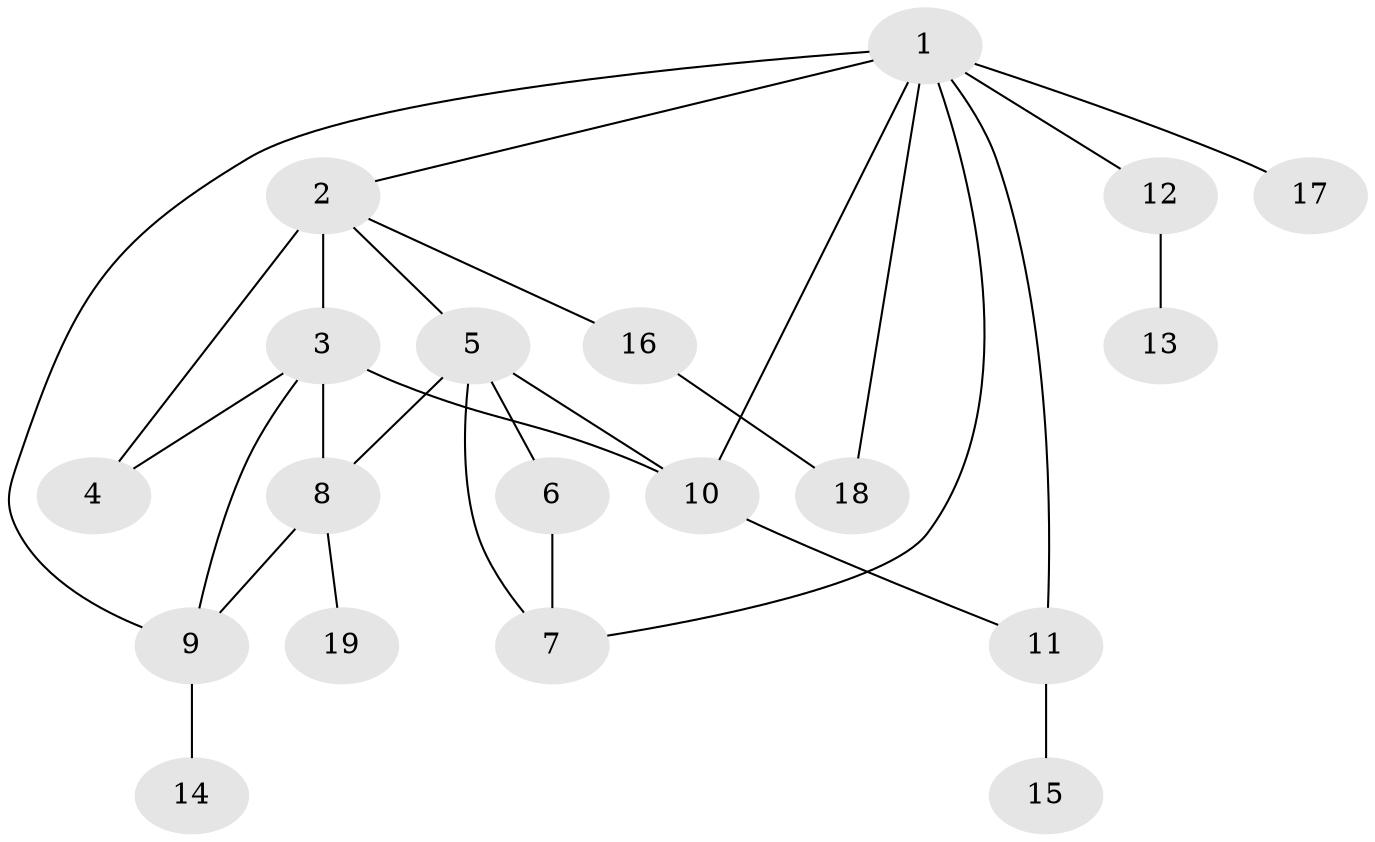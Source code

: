 // original degree distribution, {6: 0.06666666666666667, 3: 0.1, 10: 0.05, 9: 0.016666666666666666, 5: 0.03333333333333333, 1: 0.55, 4: 0.05, 2: 0.13333333333333333}
// Generated by graph-tools (version 1.1) at 2025/52/03/04/25 22:52:06]
// undirected, 19 vertices, 28 edges
graph export_dot {
  node [color=gray90,style=filled];
  1;
  2;
  3;
  4;
  5;
  6;
  7;
  8;
  9;
  10;
  11;
  12;
  13;
  14;
  15;
  16;
  17;
  18;
  19;
  1 -- 2 [weight=2.0];
  1 -- 7 [weight=1.0];
  1 -- 9 [weight=2.0];
  1 -- 10 [weight=1.0];
  1 -- 11 [weight=3.0];
  1 -- 12 [weight=1.0];
  1 -- 17 [weight=1.0];
  1 -- 18 [weight=1.0];
  2 -- 3 [weight=4.0];
  2 -- 4 [weight=1.0];
  2 -- 5 [weight=1.0];
  2 -- 16 [weight=1.0];
  3 -- 4 [weight=1.0];
  3 -- 8 [weight=2.0];
  3 -- 9 [weight=2.0];
  3 -- 10 [weight=1.0];
  5 -- 6 [weight=1.0];
  5 -- 7 [weight=1.0];
  5 -- 8 [weight=1.0];
  5 -- 10 [weight=1.0];
  6 -- 7 [weight=1.0];
  8 -- 9 [weight=1.0];
  8 -- 19 [weight=1.0];
  9 -- 14 [weight=4.0];
  10 -- 11 [weight=1.0];
  11 -- 15 [weight=1.0];
  12 -- 13 [weight=1.0];
  16 -- 18 [weight=1.0];
}
